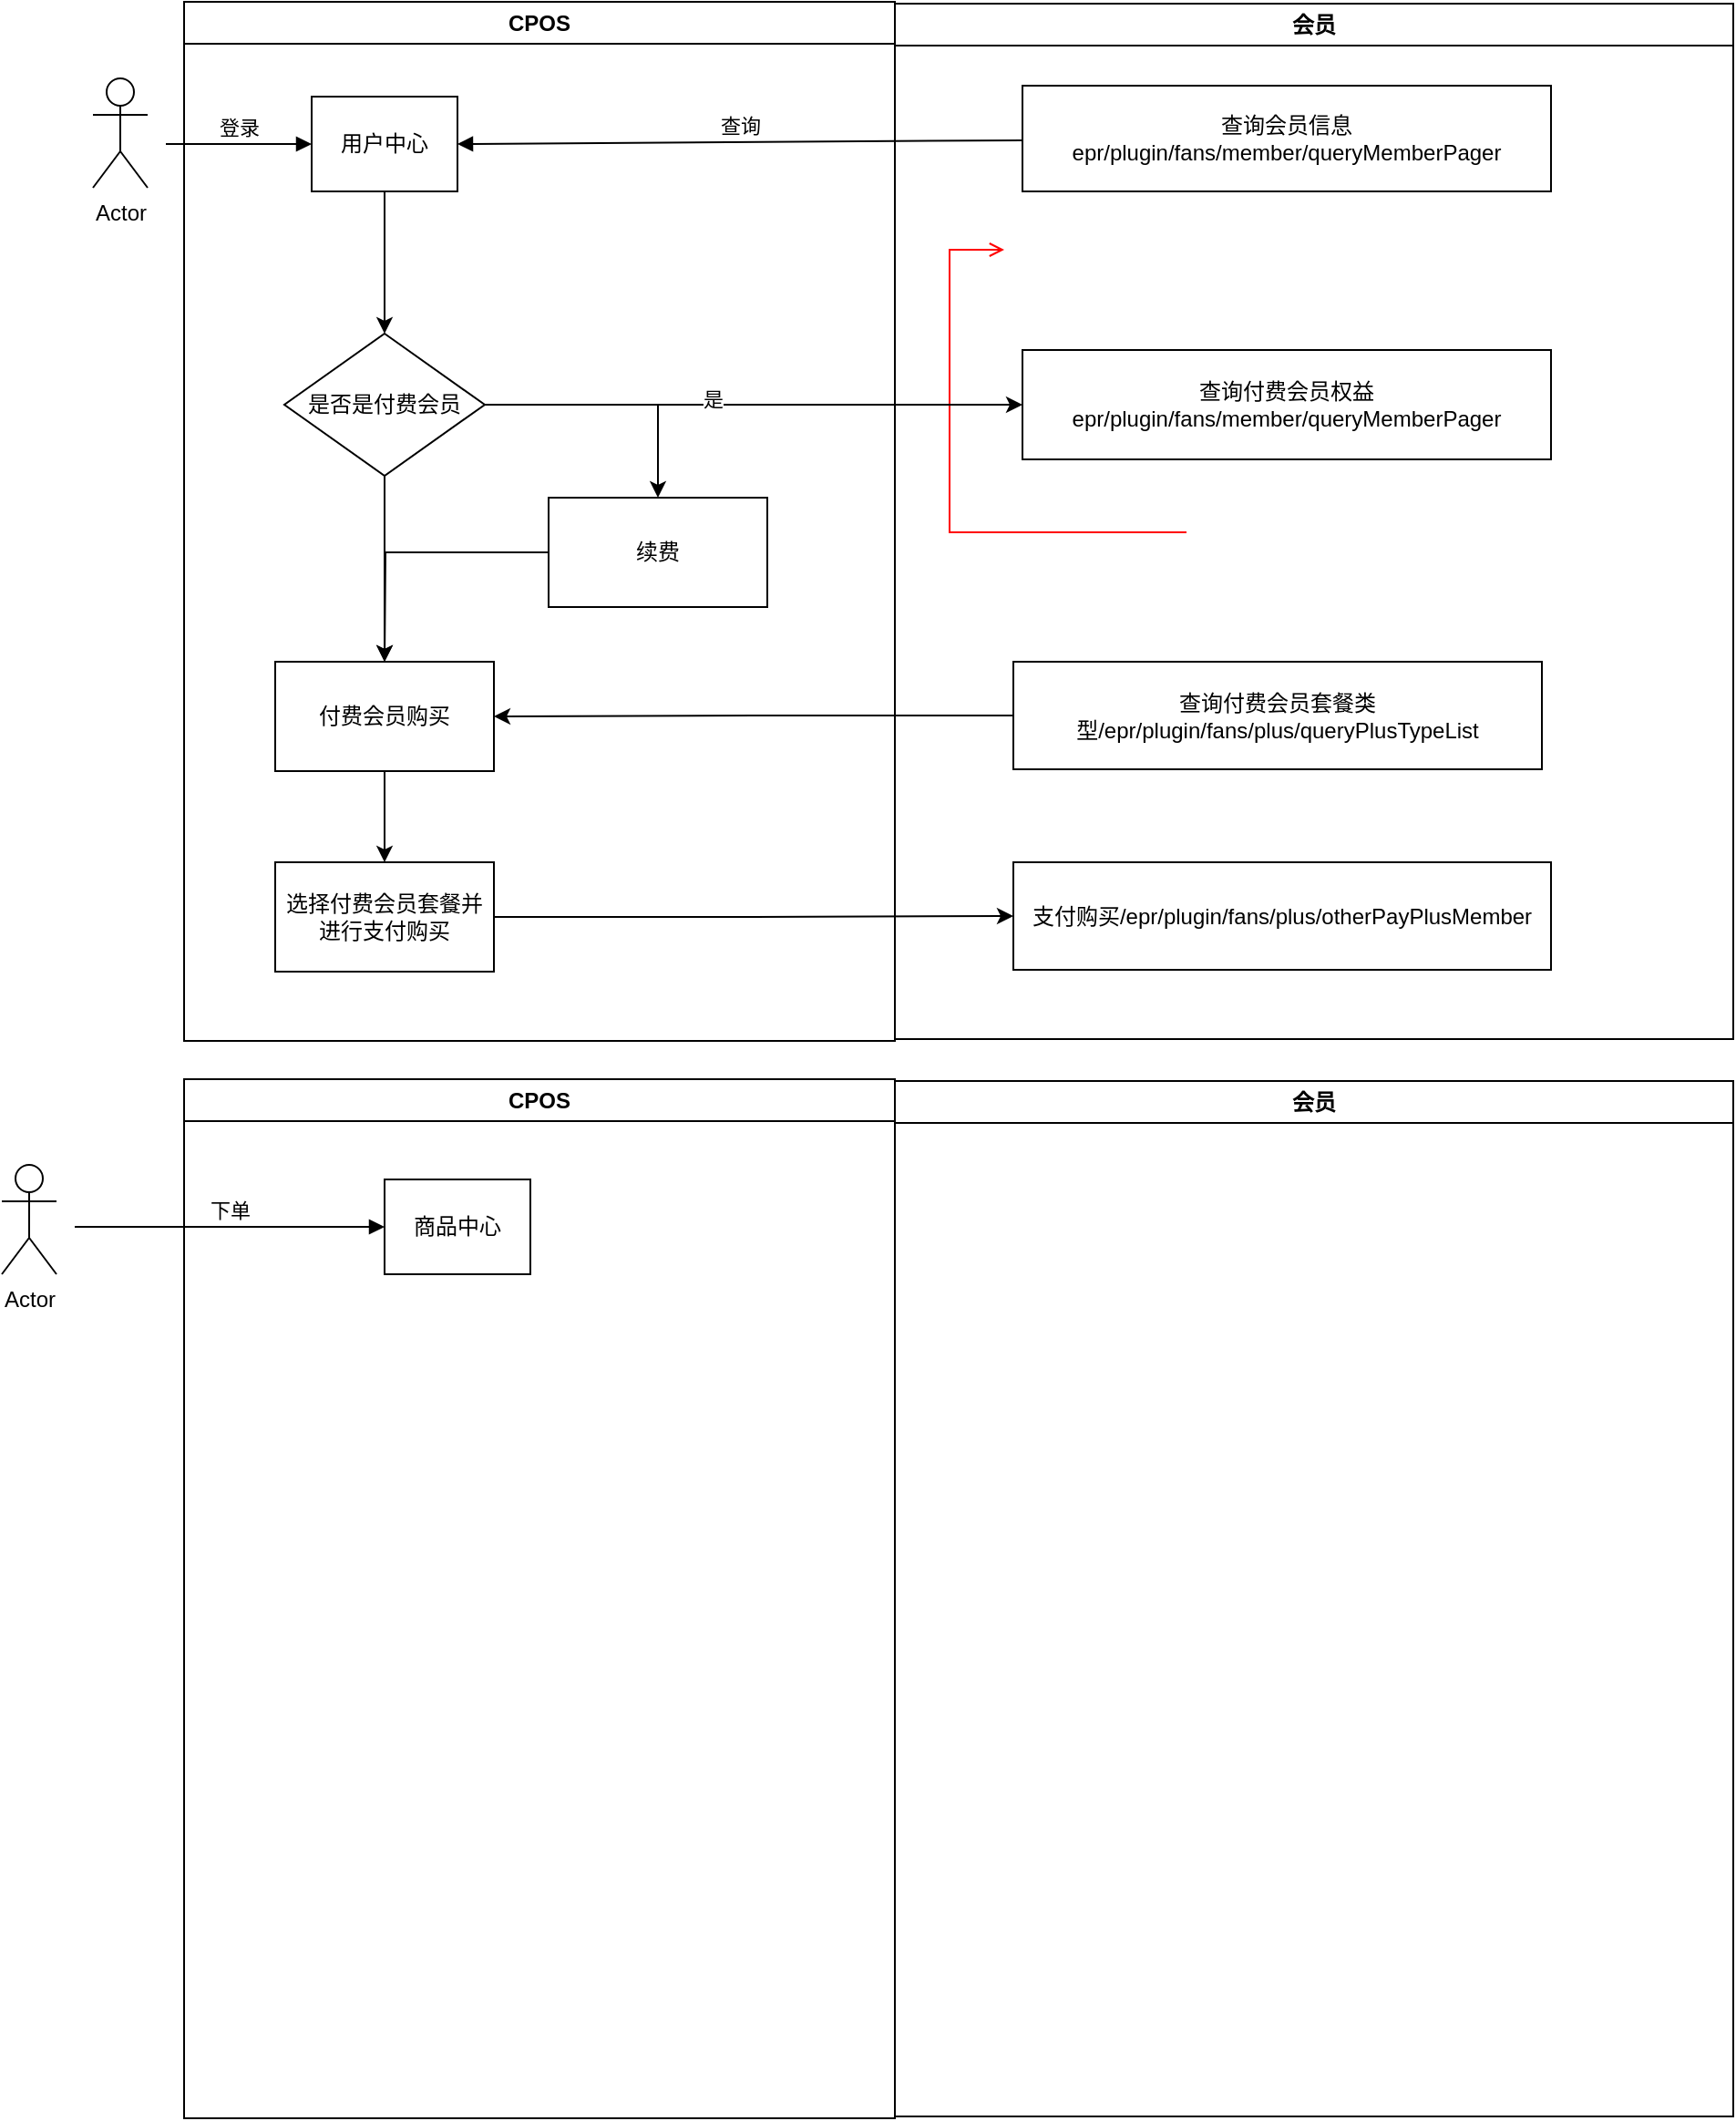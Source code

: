 <mxfile version="20.3.3" type="github">
  <diagram name="Page-1" id="e7e014a7-5840-1c2e-5031-d8a46d1fe8dd">
    <mxGraphModel dx="1662" dy="762" grid="1" gridSize="10" guides="1" tooltips="1" connect="1" arrows="1" fold="1" page="1" pageScale="1" pageWidth="1169" pageHeight="826" background="none" math="0" shadow="0">
      <root>
        <mxCell id="0" />
        <mxCell id="1" parent="0" />
        <mxCell id="2" value="会员" style="swimlane;whiteSpace=wrap" parent="1" vertex="1">
          <mxGeometry x="640" y="129" width="460" height="568" as="geometry" />
        </mxCell>
        <mxCell id="12" value="" style="edgeStyle=elbowEdgeStyle;elbow=horizontal;strokeColor=#FF0000;endArrow=open;endFill=1;rounded=0" parent="2" source="10" edge="1">
          <mxGeometry width="100" height="100" relative="1" as="geometry">
            <mxPoint x="160" y="290" as="sourcePoint" />
            <mxPoint x="60" y="135" as="targetPoint" />
            <Array as="points">
              <mxPoint x="30" y="250" />
            </Array>
          </mxGeometry>
        </mxCell>
        <mxCell id="GEBA51vf_ek_FZlfBsd9-47" value="查询会员信息epr/plugin/fans/member/queryMemberPager" style="rounded=0;whiteSpace=wrap;html=1;" vertex="1" parent="2">
          <mxGeometry x="70" y="45" width="290" height="58" as="geometry" />
        </mxCell>
        <mxCell id="GEBA51vf_ek_FZlfBsd9-54" value="查询付费会员权益epr/plugin/fans/member/queryMemberPager" style="rounded=0;whiteSpace=wrap;html=1;" vertex="1" parent="2">
          <mxGeometry x="70" y="190" width="290" height="60" as="geometry" />
        </mxCell>
        <mxCell id="GEBA51vf_ek_FZlfBsd9-62" value="查询付费会员套餐类型/epr/plugin/fans/plus/queryPlusTypeList" style="rounded=0;whiteSpace=wrap;html=1;" vertex="1" parent="2">
          <mxGeometry x="65" y="361" width="290" height="59" as="geometry" />
        </mxCell>
        <mxCell id="GEBA51vf_ek_FZlfBsd9-68" value="支付购买/epr/plugin/fans/plus/otherPayPlusMember" style="rounded=0;whiteSpace=wrap;html=1;" vertex="1" parent="2">
          <mxGeometry x="65" y="471" width="295" height="59" as="geometry" />
        </mxCell>
        <mxCell id="3" value="CPOS" style="swimlane;whiteSpace=wrap" parent="1" vertex="1">
          <mxGeometry x="250" y="128" width="390" height="570" as="geometry" />
        </mxCell>
        <mxCell id="GEBA51vf_ek_FZlfBsd9-53" style="edgeStyle=orthogonalEdgeStyle;rounded=0;orthogonalLoop=1;jettySize=auto;html=1;exitX=0.5;exitY=1;exitDx=0;exitDy=0;" edge="1" parent="3" source="GEBA51vf_ek_FZlfBsd9-46" target="GEBA51vf_ek_FZlfBsd9-52">
          <mxGeometry relative="1" as="geometry" />
        </mxCell>
        <mxCell id="GEBA51vf_ek_FZlfBsd9-46" value="用户中心" style="rounded=0;whiteSpace=wrap;html=1;" vertex="1" parent="3">
          <mxGeometry x="70" y="52" width="80" height="52" as="geometry" />
        </mxCell>
        <mxCell id="GEBA51vf_ek_FZlfBsd9-74" style="edgeStyle=orthogonalEdgeStyle;rounded=0;orthogonalLoop=1;jettySize=auto;html=1;exitX=1;exitY=0.5;exitDx=0;exitDy=0;entryX=0.5;entryY=0;entryDx=0;entryDy=0;" edge="1" parent="3" source="GEBA51vf_ek_FZlfBsd9-52" target="GEBA51vf_ek_FZlfBsd9-71">
          <mxGeometry relative="1" as="geometry" />
        </mxCell>
        <mxCell id="GEBA51vf_ek_FZlfBsd9-52" value="是否是付费会员" style="rhombus;whiteSpace=wrap;html=1;" vertex="1" parent="3">
          <mxGeometry x="55" y="182" width="110" height="78" as="geometry" />
        </mxCell>
        <mxCell id="GEBA51vf_ek_FZlfBsd9-59" value="付费会员购买" style="rounded=0;whiteSpace=wrap;html=1;" vertex="1" parent="3">
          <mxGeometry x="50" y="362" width="120" height="60" as="geometry" />
        </mxCell>
        <mxCell id="GEBA51vf_ek_FZlfBsd9-66" value="选择付费会员套餐并进行支付购买" style="rounded=0;whiteSpace=wrap;html=1;" vertex="1" parent="3">
          <mxGeometry x="50" y="472" width="120" height="60" as="geometry" />
        </mxCell>
        <mxCell id="GEBA51vf_ek_FZlfBsd9-57" style="edgeStyle=orthogonalEdgeStyle;rounded=0;orthogonalLoop=1;jettySize=auto;html=1;exitX=0.5;exitY=1;exitDx=0;exitDy=0;entryX=0.5;entryY=0;entryDx=0;entryDy=0;" edge="1" parent="3" source="GEBA51vf_ek_FZlfBsd9-52" target="GEBA51vf_ek_FZlfBsd9-59">
          <mxGeometry relative="1" as="geometry">
            <mxPoint x="110" y="312" as="targetPoint" />
          </mxGeometry>
        </mxCell>
        <mxCell id="GEBA51vf_ek_FZlfBsd9-65" style="edgeStyle=orthogonalEdgeStyle;rounded=0;orthogonalLoop=1;jettySize=auto;html=1;exitX=0.5;exitY=1;exitDx=0;exitDy=0;" edge="1" parent="3" source="GEBA51vf_ek_FZlfBsd9-59" target="GEBA51vf_ek_FZlfBsd9-66">
          <mxGeometry relative="1" as="geometry">
            <mxPoint x="160" y="472" as="targetPoint" />
          </mxGeometry>
        </mxCell>
        <mxCell id="GEBA51vf_ek_FZlfBsd9-71" value="续费" style="rounded=0;whiteSpace=wrap;html=1;" vertex="1" parent="3">
          <mxGeometry x="200" y="272" width="120" height="60" as="geometry" />
        </mxCell>
        <mxCell id="GEBA51vf_ek_FZlfBsd9-42" value="Actor" style="shape=umlActor;verticalLabelPosition=bottom;verticalAlign=top;html=1;" vertex="1" parent="1">
          <mxGeometry x="200" y="170" width="30" height="60" as="geometry" />
        </mxCell>
        <mxCell id="GEBA51vf_ek_FZlfBsd9-45" value="登录" style="html=1;verticalAlign=bottom;endArrow=block;rounded=0;entryX=0;entryY=0.5;entryDx=0;entryDy=0;" edge="1" parent="1" target="GEBA51vf_ek_FZlfBsd9-46">
          <mxGeometry width="80" relative="1" as="geometry">
            <mxPoint x="240" y="206" as="sourcePoint" />
            <mxPoint x="390" y="210" as="targetPoint" />
          </mxGeometry>
        </mxCell>
        <mxCell id="GEBA51vf_ek_FZlfBsd9-48" value="查询" style="html=1;verticalAlign=bottom;endArrow=block;rounded=0;entryX=1;entryY=0.5;entryDx=0;entryDy=0;" edge="1" parent="1" source="GEBA51vf_ek_FZlfBsd9-47" target="GEBA51vf_ek_FZlfBsd9-46">
          <mxGeometry width="80" relative="1" as="geometry">
            <mxPoint x="610" y="211" as="sourcePoint" />
            <mxPoint x="530" y="211" as="targetPoint" />
          </mxGeometry>
        </mxCell>
        <mxCell id="GEBA51vf_ek_FZlfBsd9-55" style="edgeStyle=orthogonalEdgeStyle;rounded=0;orthogonalLoop=1;jettySize=auto;html=1;exitX=1;exitY=0.5;exitDx=0;exitDy=0;entryX=0;entryY=0.5;entryDx=0;entryDy=0;" edge="1" parent="1" source="GEBA51vf_ek_FZlfBsd9-52" target="GEBA51vf_ek_FZlfBsd9-54">
          <mxGeometry relative="1" as="geometry" />
        </mxCell>
        <mxCell id="GEBA51vf_ek_FZlfBsd9-56" value="是" style="edgeLabel;html=1;align=center;verticalAlign=middle;resizable=0;points=[];" vertex="1" connectable="0" parent="GEBA51vf_ek_FZlfBsd9-55">
          <mxGeometry x="-0.156" y="3" relative="1" as="geometry">
            <mxPoint as="offset" />
          </mxGeometry>
        </mxCell>
        <mxCell id="GEBA51vf_ek_FZlfBsd9-64" style="edgeStyle=orthogonalEdgeStyle;rounded=0;orthogonalLoop=1;jettySize=auto;html=1;exitX=0;exitY=0.5;exitDx=0;exitDy=0;entryX=1;entryY=0.5;entryDx=0;entryDy=0;" edge="1" parent="1" source="GEBA51vf_ek_FZlfBsd9-62" target="GEBA51vf_ek_FZlfBsd9-59">
          <mxGeometry relative="1" as="geometry" />
        </mxCell>
        <mxCell id="GEBA51vf_ek_FZlfBsd9-67" style="edgeStyle=orthogonalEdgeStyle;rounded=0;orthogonalLoop=1;jettySize=auto;html=1;entryX=0;entryY=0.5;entryDx=0;entryDy=0;" edge="1" parent="1" source="GEBA51vf_ek_FZlfBsd9-66" target="GEBA51vf_ek_FZlfBsd9-68">
          <mxGeometry relative="1" as="geometry">
            <mxPoint x="700" y="630" as="targetPoint" />
          </mxGeometry>
        </mxCell>
        <mxCell id="GEBA51vf_ek_FZlfBsd9-76" style="edgeStyle=orthogonalEdgeStyle;rounded=0;orthogonalLoop=1;jettySize=auto;html=1;exitX=0;exitY=0.5;exitDx=0;exitDy=0;" edge="1" parent="1" source="GEBA51vf_ek_FZlfBsd9-71">
          <mxGeometry relative="1" as="geometry">
            <mxPoint x="360" y="490" as="targetPoint" />
          </mxGeometry>
        </mxCell>
        <mxCell id="GEBA51vf_ek_FZlfBsd9-77" value="CPOS" style="swimlane;whiteSpace=wrap" vertex="1" parent="1">
          <mxGeometry x="250" y="719" width="390" height="570" as="geometry" />
        </mxCell>
        <mxCell id="GEBA51vf_ek_FZlfBsd9-79" value="商品中心" style="rounded=0;whiteSpace=wrap;html=1;" vertex="1" parent="GEBA51vf_ek_FZlfBsd9-77">
          <mxGeometry x="110" y="55" width="80" height="52" as="geometry" />
        </mxCell>
        <mxCell id="GEBA51vf_ek_FZlfBsd9-87" value="会员" style="swimlane;whiteSpace=wrap" vertex="1" parent="1">
          <mxGeometry x="640" y="720" width="460" height="568" as="geometry" />
        </mxCell>
        <mxCell id="GEBA51vf_ek_FZlfBsd9-93" value="Actor" style="shape=umlActor;verticalLabelPosition=bottom;verticalAlign=top;html=1;" vertex="1" parent="1">
          <mxGeometry x="150" y="766" width="30" height="60" as="geometry" />
        </mxCell>
        <mxCell id="GEBA51vf_ek_FZlfBsd9-94" value="下单" style="html=1;verticalAlign=bottom;endArrow=block;rounded=0;entryX=0;entryY=0.5;entryDx=0;entryDy=0;" edge="1" parent="1" target="GEBA51vf_ek_FZlfBsd9-79">
          <mxGeometry width="80" relative="1" as="geometry">
            <mxPoint x="190" y="800" as="sourcePoint" />
            <mxPoint x="270" y="800" as="targetPoint" />
          </mxGeometry>
        </mxCell>
      </root>
    </mxGraphModel>
  </diagram>
</mxfile>
